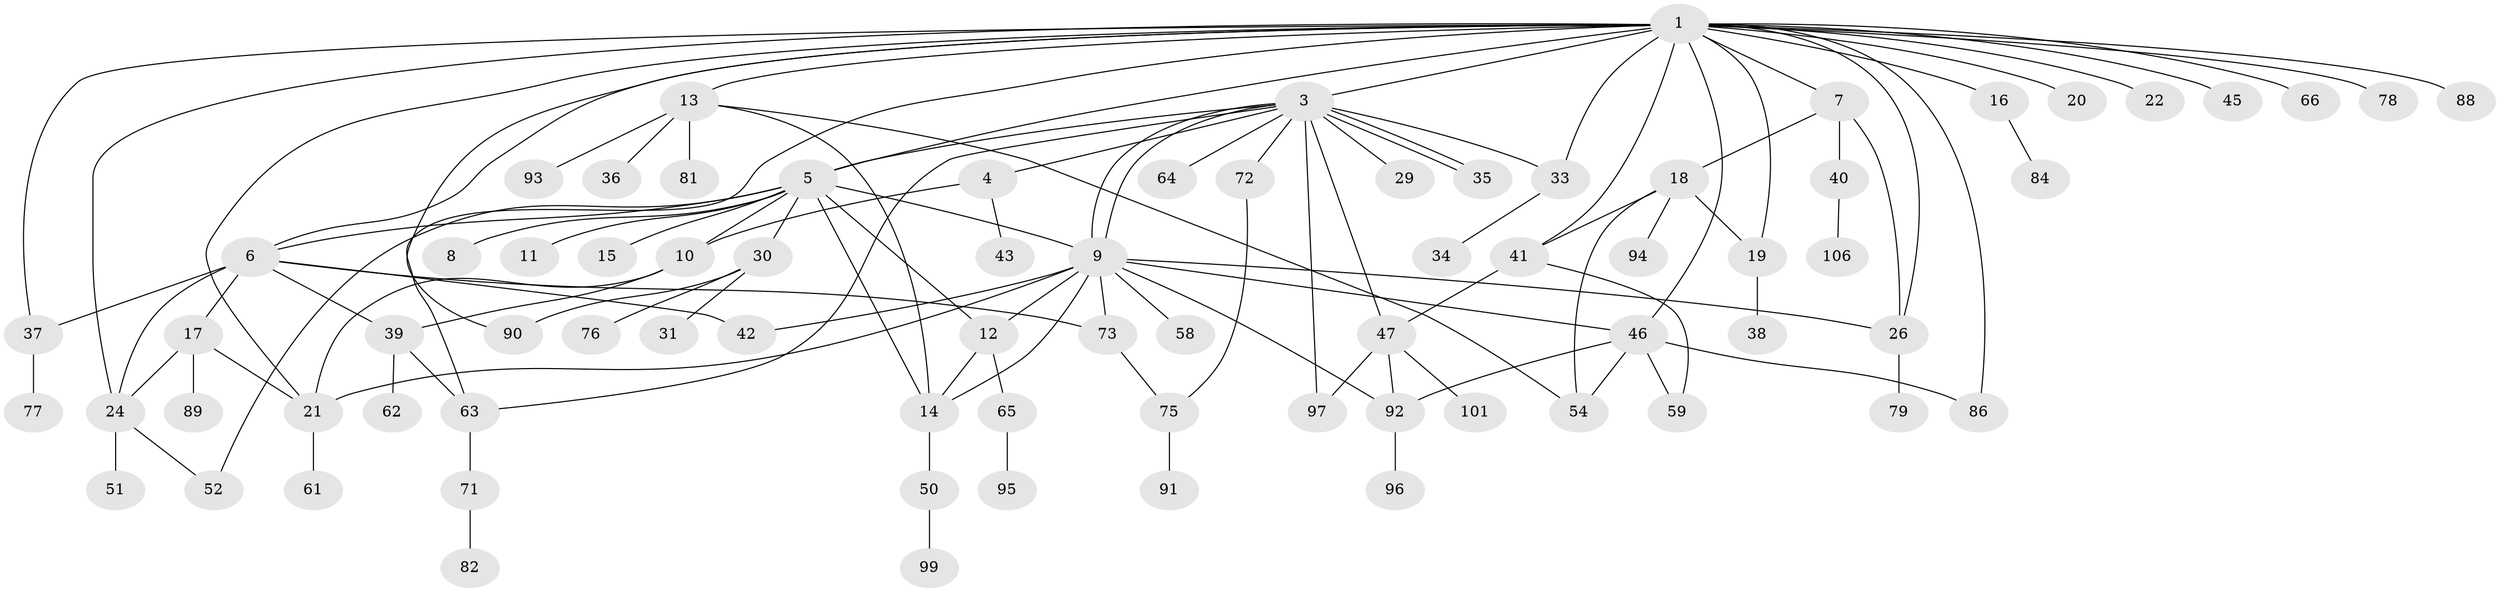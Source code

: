 // original degree distribution, {4: 0.08490566037735849, 26: 0.009433962264150943, 15: 0.009433962264150943, 3: 0.10377358490566038, 13: 0.018867924528301886, 9: 0.009433962264150943, 5: 0.04716981132075472, 1: 0.4528301886792453, 6: 0.05660377358490566, 2: 0.20754716981132076}
// Generated by graph-tools (version 1.1) at 2025/41/03/06/25 10:41:45]
// undirected, 77 vertices, 114 edges
graph export_dot {
graph [start="1"]
  node [color=gray90,style=filled];
  1 [super="+2"];
  3 [super="+57"];
  4;
  5 [super="+70"];
  6 [super="+80"];
  7 [super="+28"];
  8;
  9 [super="+83"];
  10;
  11;
  12 [super="+68"];
  13 [super="+44"];
  14 [super="+25"];
  15;
  16;
  17 [super="+104"];
  18 [super="+60"];
  19 [super="+32"];
  20;
  21 [super="+23"];
  22;
  24 [super="+105"];
  26 [super="+27"];
  29;
  30 [super="+74"];
  31;
  33;
  34;
  35;
  36;
  37 [super="+53"];
  38;
  39 [super="+56"];
  40 [super="+49"];
  41 [super="+67"];
  42;
  43;
  45;
  46 [super="+48"];
  47 [super="+55"];
  50 [super="+85"];
  51;
  52;
  54;
  58;
  59 [super="+69"];
  61;
  62;
  63 [super="+98"];
  64;
  65 [super="+87"];
  66;
  71;
  72;
  73 [super="+102"];
  75;
  76;
  77;
  78;
  79;
  81;
  82;
  84 [super="+100"];
  86;
  88;
  89 [super="+103"];
  90;
  91;
  92;
  93;
  94;
  95;
  96;
  97;
  99;
  101;
  106;
  1 -- 3 [weight=2];
  1 -- 22;
  1 -- 66 [weight=2];
  1 -- 5;
  1 -- 6;
  1 -- 7;
  1 -- 13 [weight=2];
  1 -- 78;
  1 -- 16;
  1 -- 19;
  1 -- 20;
  1 -- 21;
  1 -- 86;
  1 -- 88;
  1 -- 26;
  1 -- 90;
  1 -- 33;
  1 -- 37;
  1 -- 41;
  1 -- 45;
  1 -- 46;
  1 -- 63;
  1 -- 24;
  3 -- 4;
  3 -- 5;
  3 -- 9;
  3 -- 9;
  3 -- 29;
  3 -- 35;
  3 -- 35;
  3 -- 47;
  3 -- 63;
  3 -- 64;
  3 -- 72;
  3 -- 97;
  3 -- 33;
  4 -- 10;
  4 -- 43;
  5 -- 6;
  5 -- 8;
  5 -- 9;
  5 -- 10;
  5 -- 11;
  5 -- 12;
  5 -- 14;
  5 -- 15;
  5 -- 30;
  5 -- 52;
  6 -- 17;
  6 -- 24;
  6 -- 37;
  6 -- 39;
  6 -- 42;
  6 -- 73;
  7 -- 18;
  7 -- 26 [weight=2];
  7 -- 40;
  9 -- 14;
  9 -- 21;
  9 -- 26;
  9 -- 42;
  9 -- 46;
  9 -- 58;
  9 -- 73;
  9 -- 92;
  9 -- 12;
  10 -- 21;
  10 -- 39;
  12 -- 65;
  12 -- 14;
  13 -- 36;
  13 -- 81;
  13 -- 93;
  13 -- 54;
  13 -- 14;
  14 -- 50;
  16 -- 84;
  17 -- 89;
  17 -- 24;
  17 -- 21;
  18 -- 19;
  18 -- 41;
  18 -- 54;
  18 -- 94;
  19 -- 38;
  21 -- 61;
  24 -- 51;
  24 -- 52;
  26 -- 79;
  30 -- 31;
  30 -- 76;
  30 -- 90;
  33 -- 34;
  37 -- 77;
  39 -- 63;
  39 -- 62;
  40 -- 106;
  41 -- 59;
  41 -- 47;
  46 -- 54;
  46 -- 59;
  46 -- 92;
  46 -- 86;
  47 -- 92;
  47 -- 97;
  47 -- 101;
  50 -- 99;
  63 -- 71;
  65 -- 95;
  71 -- 82;
  72 -- 75;
  73 -- 75;
  75 -- 91;
  92 -- 96;
}
